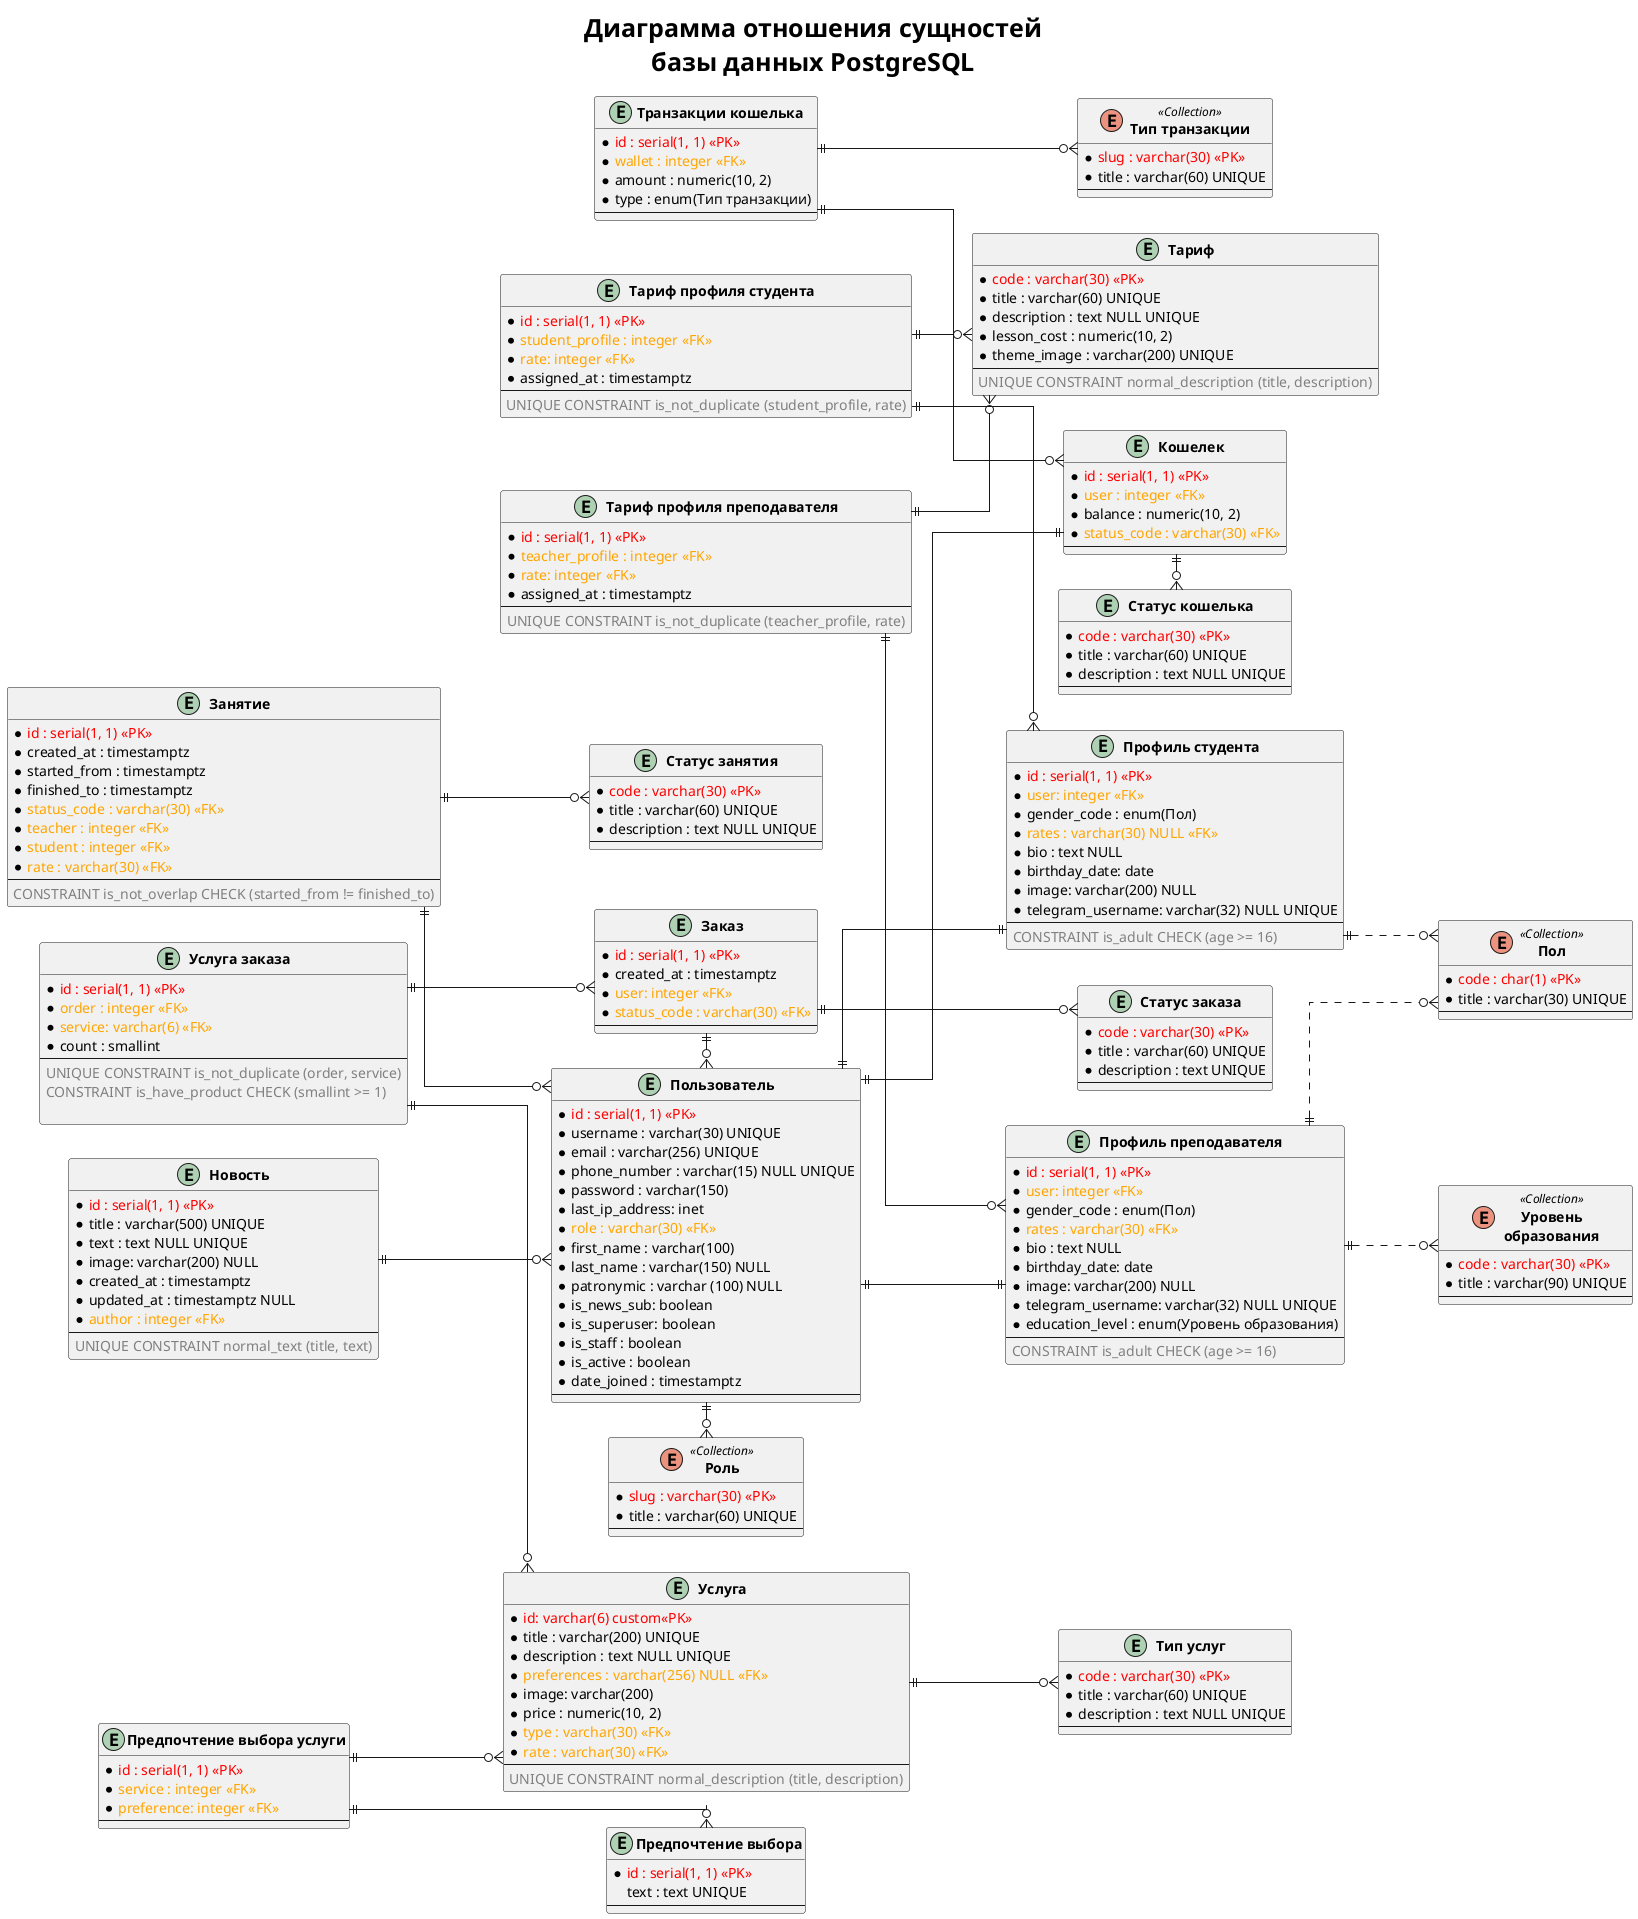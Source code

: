 @startuml entity_relationship_diagram
title <size:25>Диаграмма отношения сущностей</size>\n<size:25>базы данных PostgreSQL</size>

skinparam linetype ortho

left to right direction


entity "<b>Новость</b>" as news {
    *<color:red>id : serial(1, 1) <<PK>></color>
    *title : varchar(500) UNIQUE
    *text : text NULL UNIQUE
    *image: varchar(200) NULL
    *created_at : timestamptz
    *updated_at : timestamptz NULL
    *<color:orange>author : integer <<FK>></color>
    --
    <color:grey>UNIQUE CONSTRAINT normal_text (title, text)</color>
}

entity "<b>Пользователь</b>" as user {
    *<color:red>id : serial(1, 1) <<PK>></color>
    *username : varchar(30) UNIQUE
    *email : varchar(256) UNIQUE
    *phone_number : varchar(15) NULL UNIQUE
    *password : varchar(150)
    *last_ip_address: inet
    *<color:orange>role : varchar(30) <<FK>></color>
    *first_name : varchar(100)
    *last_name : varchar(150) NULL
    *patronymic : varchar (100) NULL
    *is_news_sub: boolean
    *is_superuser: boolean
    *is_staff : boolean
    *is_active : boolean
    *date_joined : timestamptz
    --
}

enum "<b>Пол</b>" as gender <<Collection>> {
    *<color:red>code : char(1) <<PK>></color>
    *title : varchar(30) UNIQUE
    --
}

enum "<b>Роль</b>" as role <<Collection>> {
    *<color:red>slug : varchar(30) <<PK>></color>
    *title : varchar(60) UNIQUE
    --
}

entity "<b>Профиль студента</b>" as student_profile {
    *<color:red>id : serial(1, 1) <<PK>></color>
    *<color:orange>user: integer <<FK>></color>
    *gender_code : enum(Пол)
    *<color:orange>rates : varchar(30) NULL <<FK>></color>
    *bio : text NULL
    *birthday_date: date
    *image: varchar(200) NULL
    *telegram_username: varchar(32) NULL UNIQUE
    --
    <color:grey>CONSTRAINT is_adult CHECK (age >= 16)</color>
}

entity "<b>Тариф профиля студента</b>" as student_profile_rates {
    *<color:red>id : serial(1, 1) <<PK>></color>
    *<color:orange>student_profile : integer <<FK>></color>
    *<color:orange>rate: integer <<FK>></color>
    *assigned_at : timestamptz
    --
    <color:grey>UNIQUE CONSTRAINT is_not_duplicate (student_profile, rate)</color>
}

entity "<b>Кошелек</b>" as wallet {
    *<color:red>id : serial(1, 1) <<PK>></color>
    *<color:orange>user : integer <<FK>></color>
    *balance : numeric(10, 2)
    *<color:orange>status_code : varchar(30) <<FK>></color>
    --
}

enum "<b>Тип транзакции</b>" as transaction_type <<Collection>> {
    *<color:red>slug : varchar(30) <<PK>></color>
    *title : varchar(60) UNIQUE
    --
}

entity "<b>Транзакции кошелька</b>" as wallet_transaction {
    *<color:red>id : serial(1, 1) <<PK>></color>
    *<color:orange>wallet : integer <<FK>></color>
    *amount : numeric(10, 2)
    *type : enum(Тип транзакции)
    --
}

entity "<b>Статус кошелька</b>" as wallet_statuses {
    *<color:red>code : varchar(30) <<PK>></color>
    *title : varchar(60) UNIQUE
    *description : text NULL UNIQUE
    --
}

entity "<b>Тариф</b>" as rate {
    *<color:red>code : varchar(30) <<PK>></color>
    *title : varchar(60) UNIQUE
    *description : text NULL UNIQUE
    *lesson_cost : numeric(10, 2)
    *theme_image : varchar(200) UNIQUE
    --
    <color:grey>UNIQUE CONSTRAINT normal_description (title, description)</color>
}

entity "<b>Профиль преподавателя</b>" as teacher_profile {
    *<color:red>id : serial(1, 1) <<PK>></color>
    *<color:orange>user: integer <<FK>></color>
    *gender_code : enum(Пол)
    *<color:orange>rates : varchar(30) <<FK>></color> 
    *bio : text NULL
    *birthday_date: date
    *image: varchar(200) NULL
    *telegram_username: varchar(32) NULL UNIQUE
    *education_level : enum(Уровень образования)
    --
    <color:grey>CONSTRAINT is_adult CHECK (age >= 16)</color>
}

entity "<b>Тариф профиля преподавателя</b>" as teacher_profile_rates {
    *<color:red>id : serial(1, 1) <<PK>></color>
    *<color:orange>teacher_profile : integer <<FK>></color>
    *<color:orange>rate: integer <<FK>></color>
    *assigned_at : timestamptz
    --
    <color:grey>UNIQUE CONSTRAINT is_not_duplicate (teacher_profile, rate)</color>
}

enum "<b>Уровень</b>\n<b>образования</b>" as education_level <<Collection>> {
    *<color:red>code : varchar(30) <<PK>></color>
    *title : varchar(90) UNIQUE
    --
}

entity "<b>Занятие</b>" as lesson {
    *<color:red>id : serial(1, 1) <<PK>></color>
    *created_at : timestamptz
    *started_from : timestamptz
    *finished_to : timestamptz
    *<color:orange>status_code : varchar(30) <<FK>></color>
    *<color:orange>teacher : integer <<FK>></color>
    *<color:orange>student : integer <<FK>></color>
    *<color:orange>rate : varchar(30) <<FK>></color>
    --
    <color:grey>CONSTRAINT is_not_overlap CHECK (started_from != finished_to)</color>
}

entity "<b>Статус занятия</b>" as lesson_statuses {
    *<color:red>code : varchar(30) <<PK>></color>
    *title : varchar(60) UNIQUE
    *description : text NULL UNIQUE
    --
}

entity "<b>Заказ</b>" as order {
    *<color:red>id : serial(1, 1) <<PK>></color>
    *created_at : timestamptz
    *<color:orange>user: integer <<FK>></color>
    *<color:orange>status_code : varchar(30) <<FK>></color>
    --
}

entity "<b>Статус заказа</b>" as order_statuses {
    *<color:red>code : varchar(30) <<PK>></color>
    *title : varchar(60) UNIQUE
    *description : text UNIQUE
    --
}

entity "<b>Предпочтение выбора</b>" as service_choice {
    *<color:red>id : serial(1, 1) <<PK>></color>
    text : text UNIQUE
    --
}

entity "<b>Предпочтение выбора услуги</b>" as service_choice_preferences {
    *<color:red>id : serial(1, 1) <<PK>></color>
    *<color:orange>service : integer <<FK>></color>
    *<color:orange>preference: integer <<FK>></color>
    --
}

entity "<b>Услуга</b>" as service {
    *<color:red>id: varchar(6) custom<<PK>></color>
    *title : varchar(200) UNIQUE
    *description : text NULL UNIQUE
    *<color:orange>preferences : varchar(256) NULL <<FK>></color>
    *image: varchar(200)
    *price : numeric(10, 2)
    *<color:orange>type : varchar(30) <<FK>></color>
    *<color:orange>rate : varchar(30) <<FK>></color>
    --
    <color:grey>UNIQUE CONSTRAINT normal_description (title, description)</color>
}

entity "<b>Тип услуг</b>" as service_types {
    *<color:red>code : varchar(30) <<PK>></color>
    *title : varchar(60) UNIQUE
    *description : text NULL UNIQUE
    --
}

entity "<b>Услуга заказа</b>" as order_services {
    *<color:red>id : serial(1, 1) <<PK>></color>
    *<color:orange>order : integer <<FK>></color>
    *<color:orange>service: varchar(6) <<FK>></color>
    *count : smallint
    --
    <color:grey>UNIQUE CONSTRAINT is_not_duplicate (order, service)</color>
    <color:grey>CONSTRAINT is_have_product CHECK (smallint >= 1)</color>

}

news ||--o{ user

user ||--|| student_profile
user ||--|| teacher_profile
user ||-o{ role

teacher_profile ||..o{ gender
student_profile ||..o{ gender
student_profile_rates ||--o{ rate
student_profile_rates ||--o{ student_profile
teacher_profile_rates ||--o{ rate
teacher_profile_rates ||--o{ teacher_profile

wallet ||-right-o{ wallet_statuses
user ||--|| wallet
wallet_transaction ||--o{ wallet
wallet_transaction ||--o{ transaction_type

teacher_profile ||..o{ education_level

lesson ||--o{ lesson_statuses
lesson ||--o{ user


service ||--o{ service_types
service_choice_preferences ||--o{ service_choice
service_choice_preferences ||--o{ service
order_services ||--o{ service
order_services ||--o{ order
order ||-o{ user
order ||--o{ order_statuses

@enduml


' Добавить сущности:
'     * Платеж
'     * Рассылка
'     * Избранное
'     * Отзыв
'     * Тег